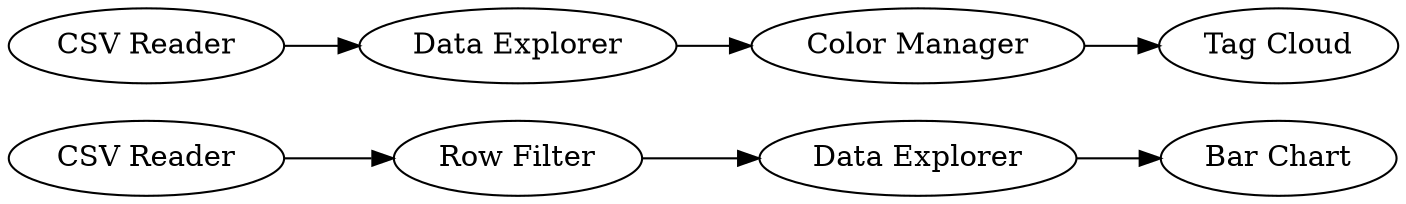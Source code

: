 digraph {
	7 -> 8
	4 -> 5
	3 -> 4
	2 -> 6
	6 -> 7
	1 -> 3
	5 [label="Tag Cloud"]
	1 [label="CSV Reader"]
	7 [label="Data Explorer"]
	4 [label="Color Manager"]
	6 [label="Row Filter"]
	8 [label="Bar Chart"]
	3 [label="Data Explorer"]
	2 [label="CSV Reader"]
	rankdir=LR
}
